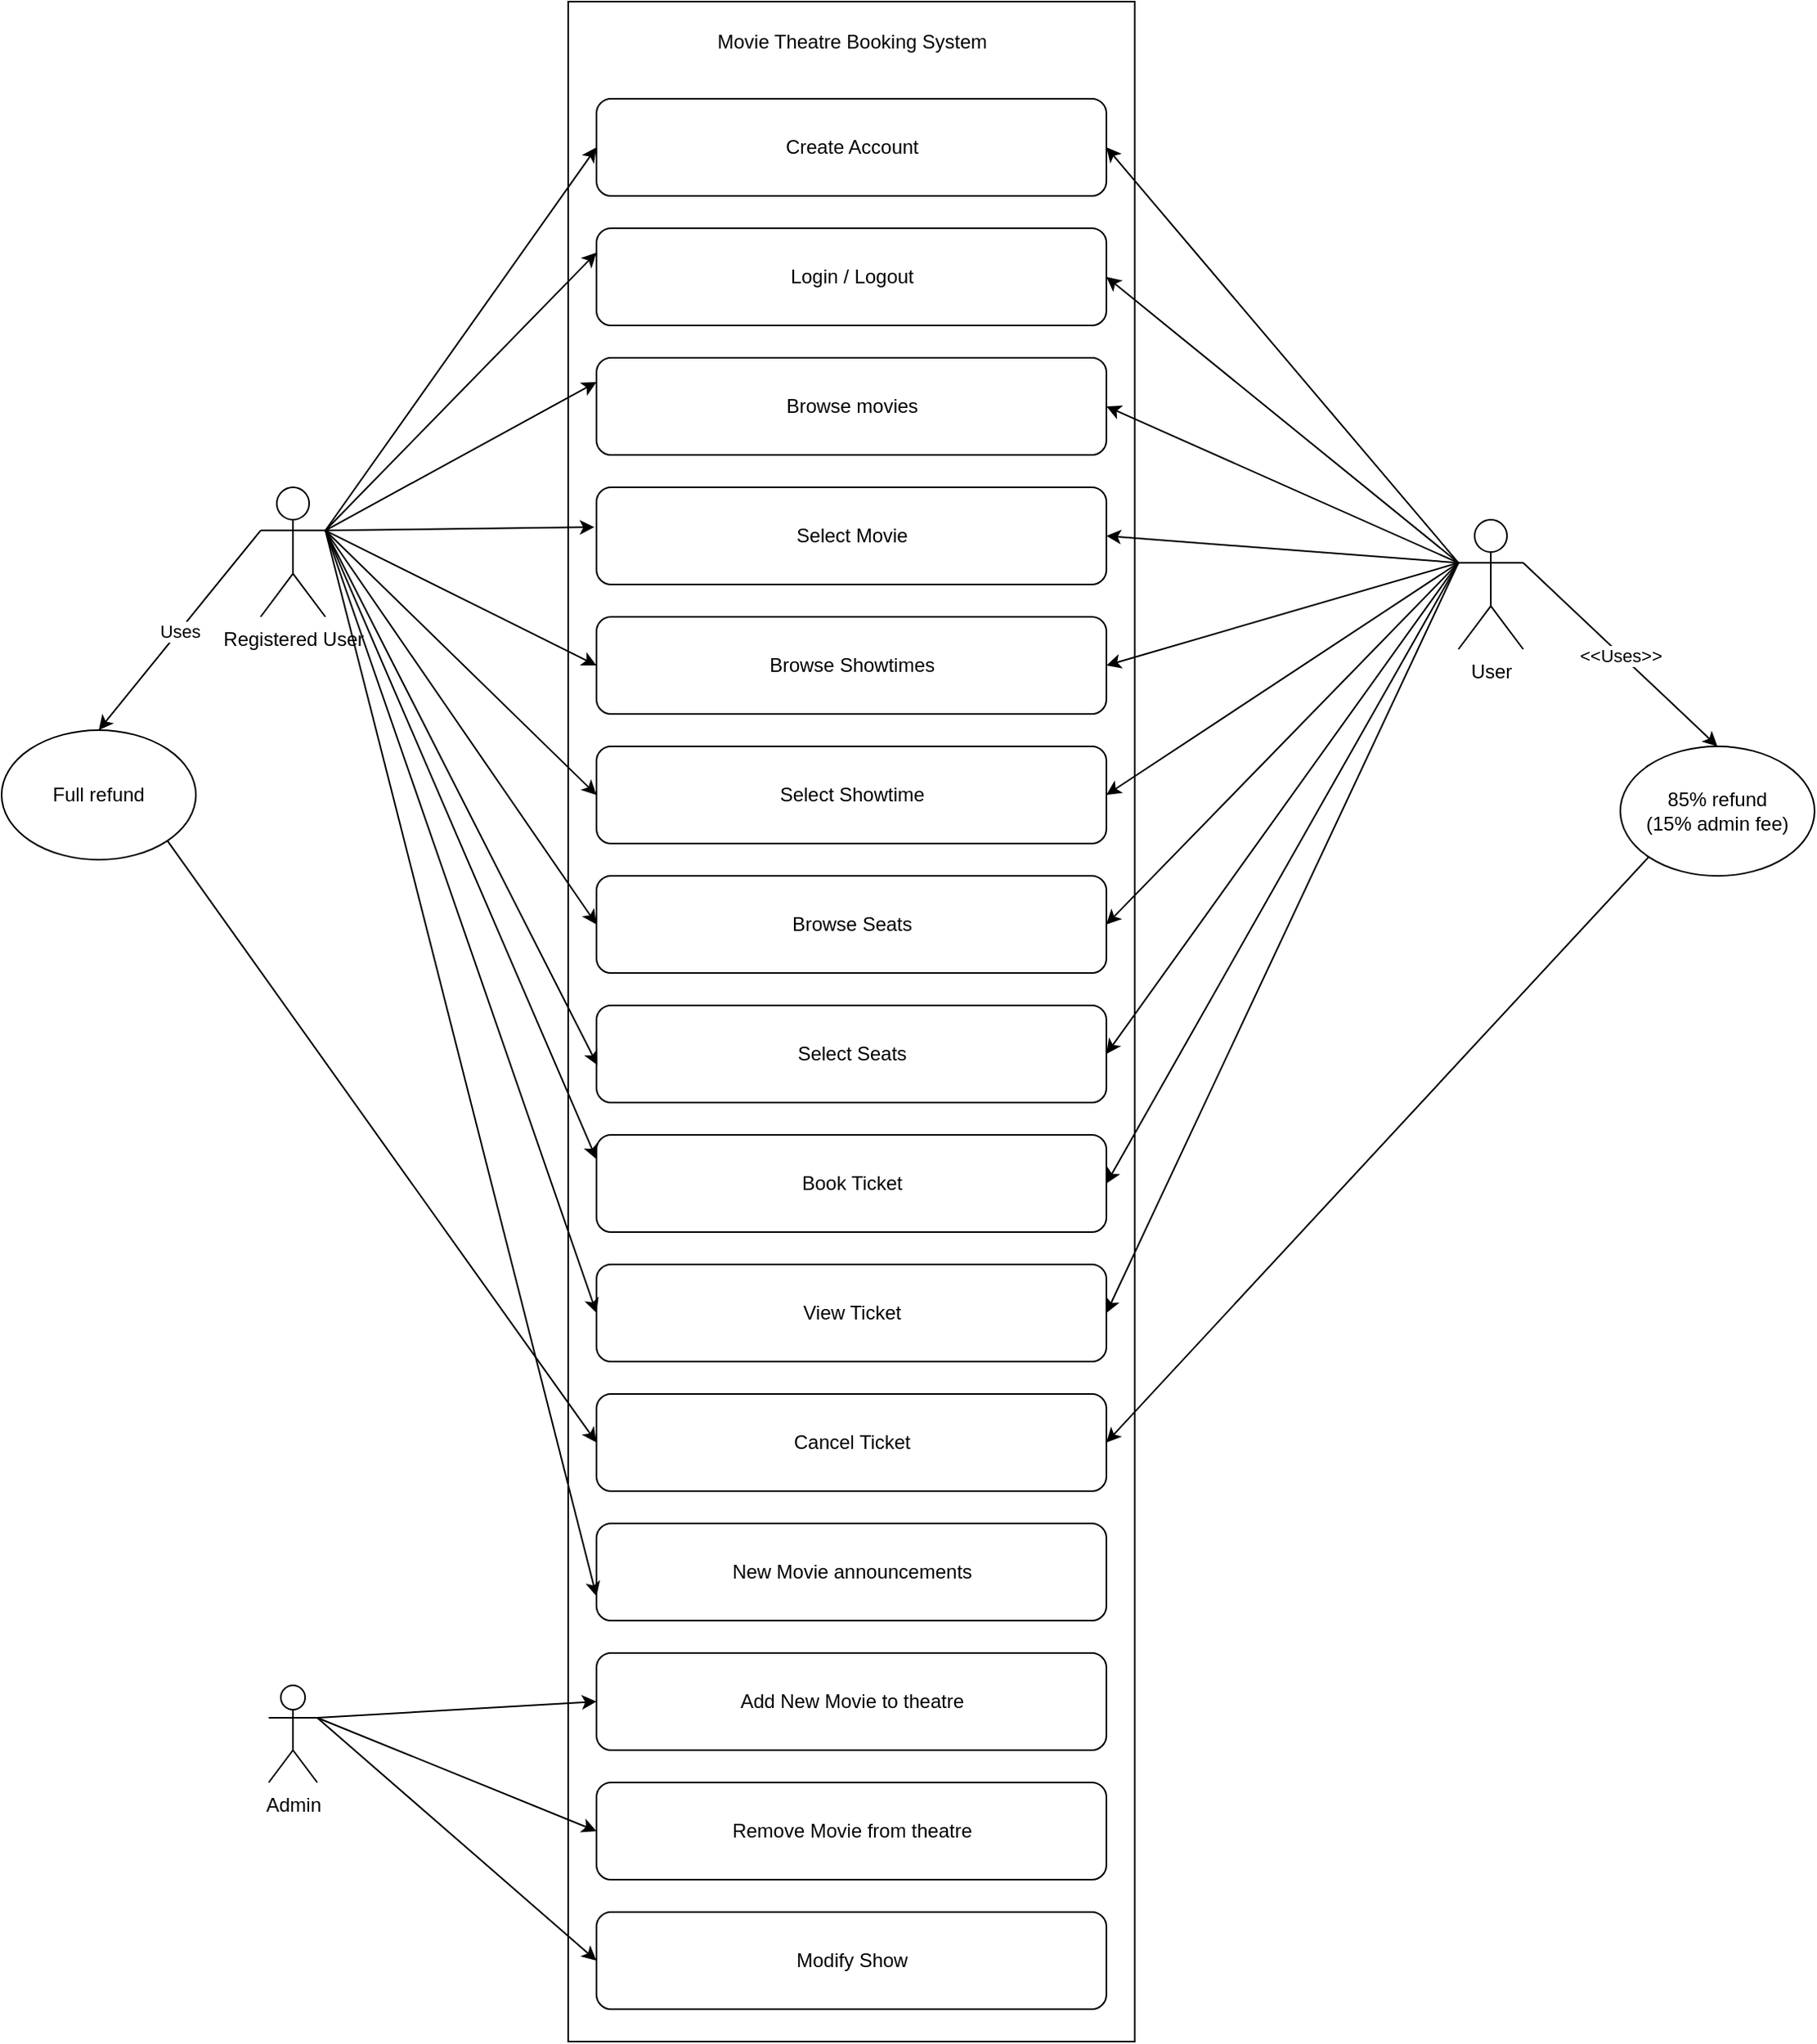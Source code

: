 <mxfile version="24.8.4">
  <diagram name="Page-1" id="nwYuj8YhUT7K4s6BtMZ8">
    <mxGraphModel dx="1431" dy="512" grid="1" gridSize="10" guides="1" tooltips="1" connect="1" arrows="1" fold="1" page="1" pageScale="1" pageWidth="850" pageHeight="1100" math="0" shadow="0">
      <root>
        <mxCell id="0" />
        <mxCell id="1" parent="0" />
        <mxCell id="RWUjUu0c_Xh_wzrPaRDe-2" value="" style="rounded=0;whiteSpace=wrap;html=1;" vertex="1" parent="1">
          <mxGeometry x="150" y="70" width="350" height="1260" as="geometry" />
        </mxCell>
        <mxCell id="RWUjUu0c_Xh_wzrPaRDe-3" value="Select Seats" style="rounded=1;whiteSpace=wrap;html=1;" vertex="1" parent="1">
          <mxGeometry x="167.5" y="690" width="315" height="60" as="geometry" />
        </mxCell>
        <mxCell id="RWUjUu0c_Xh_wzrPaRDe-5" value="Movie Theatre Booking System" style="text;html=1;align=center;verticalAlign=middle;whiteSpace=wrap;rounded=0;" vertex="1" parent="1">
          <mxGeometry x="202.5" y="80" width="245" height="30" as="geometry" />
        </mxCell>
        <mxCell id="RWUjUu0c_Xh_wzrPaRDe-6" value="Create Account" style="rounded=1;whiteSpace=wrap;html=1;" vertex="1" parent="1">
          <mxGeometry x="167.5" y="130" width="315" height="60" as="geometry" />
        </mxCell>
        <mxCell id="RWUjUu0c_Xh_wzrPaRDe-8" value="Login / Logout" style="rounded=1;whiteSpace=wrap;html=1;" vertex="1" parent="1">
          <mxGeometry x="167.5" y="210" width="315" height="60" as="geometry" />
        </mxCell>
        <mxCell id="RWUjUu0c_Xh_wzrPaRDe-9" value="Browse movies&lt;span style=&quot;caret-color: rgba(0, 0, 0, 0); color: rgba(0, 0, 0, 0); font-family: monospace; font-size: 0px; text-align: start; white-space: nowrap;&quot;&gt;%3CmxGraphModel%3E%3Croot%3E%3CmxCell%20id%3D%220%22%2F%3E%3CmxCell%20id%3D%221%22%20parent%3D%220%22%2F%3E%3CmxCell%20id%3D%222%22%20value%3D%22Create%20Account%22%20style%3D%22rounded%3D1%3BwhiteSpace%3Dwrap%3Bhtml%3D1%3B%22%20vertex%3D%221%22%20parent%3D%221%22%3E%3CmxGeometry%20x%3D%22167.5%22%20y%3D%22130%22%20width%3D%22315%22%20height%3D%2260%22%20as%3D%22geometry%22%2F%3E%3C%2FmxCell%3E%3C%2Froot%3E%3C%2FmxGraphModel%3E&lt;/span&gt;" style="rounded=1;whiteSpace=wrap;html=1;" vertex="1" parent="1">
          <mxGeometry x="167.5" y="290" width="315" height="60" as="geometry" />
        </mxCell>
        <mxCell id="RWUjUu0c_Xh_wzrPaRDe-10" value="Select Movie" style="rounded=1;whiteSpace=wrap;html=1;" vertex="1" parent="1">
          <mxGeometry x="167.5" y="370" width="315" height="60" as="geometry" />
        </mxCell>
        <mxCell id="RWUjUu0c_Xh_wzrPaRDe-11" value="Browse Seats" style="rounded=1;whiteSpace=wrap;html=1;" vertex="1" parent="1">
          <mxGeometry x="167.5" y="610" width="315" height="60" as="geometry" />
        </mxCell>
        <mxCell id="RWUjUu0c_Xh_wzrPaRDe-12" value="Browse Showtimes" style="rounded=1;whiteSpace=wrap;html=1;" vertex="1" parent="1">
          <mxGeometry x="167.5" y="450" width="315" height="60" as="geometry" />
        </mxCell>
        <mxCell id="RWUjUu0c_Xh_wzrPaRDe-13" value="Select Showtime" style="rounded=1;whiteSpace=wrap;html=1;" vertex="1" parent="1">
          <mxGeometry x="167.5" y="530" width="315" height="60" as="geometry" />
        </mxCell>
        <mxCell id="RWUjUu0c_Xh_wzrPaRDe-14" value="Book Ticket&lt;span style=&quot;caret-color: rgba(0, 0, 0, 0); color: rgba(0, 0, 0, 0); font-family: monospace; font-size: 0px; text-align: start; white-space: nowrap;&quot;&gt;%3CmxGraphModel%3E%3Croot%3E%3CmxCell%20id%3D%220%22%2F%3E%3CmxCell%20id%3D%221%22%20parent%3D%220%22%2F%3E%3CmxCell%20id%3D%222%22%20value%3D%22Create%20Account%22%20style%3D%22rounded%3D1%3BwhiteSpace%3Dwrap%3Bhtml%3D1%3B%22%20vertex%3D%221%22%20parent%3D%221%22%3E%3CmxGeometry%20x%3D%22167.5%22%20y%3D%22130%22%20width%3D%22315%22%20height%3D%2260%22%20as%3D%22geometry%22%2F%3E%3C%2FmxCell%3E%3C%2Froot%3E%3C%2FmxGraphModel%3E&lt;/span&gt;" style="rounded=1;whiteSpace=wrap;html=1;" vertex="1" parent="1">
          <mxGeometry x="167.5" y="770" width="315" height="60" as="geometry" />
        </mxCell>
        <mxCell id="RWUjUu0c_Xh_wzrPaRDe-15" value="View Ticket" style="rounded=1;whiteSpace=wrap;html=1;" vertex="1" parent="1">
          <mxGeometry x="167.5" y="850" width="315" height="60" as="geometry" />
        </mxCell>
        <mxCell id="RWUjUu0c_Xh_wzrPaRDe-16" value="Cancel Ticket" style="rounded=1;whiteSpace=wrap;html=1;" vertex="1" parent="1">
          <mxGeometry x="167.5" y="930" width="315" height="60" as="geometry" />
        </mxCell>
        <mxCell id="RWUjUu0c_Xh_wzrPaRDe-17" value="New Movie announcements" style="rounded=1;whiteSpace=wrap;html=1;" vertex="1" parent="1">
          <mxGeometry x="167.5" y="1010" width="315" height="60" as="geometry" />
        </mxCell>
        <mxCell id="RWUjUu0c_Xh_wzrPaRDe-18" value="Add New Movie to theatre&lt;span style=&quot;caret-color: rgba(0, 0, 0, 0); color: rgba(0, 0, 0, 0); font-family: monospace; font-size: 0px; text-align: start; white-space: nowrap;&quot;&gt;%3CmxGraphModel%3E%3Croot%3E%3CmxCell%20id%3D%220%22%2F%3E%3CmxCell%20id%3D%221%22%20parent%3D%220%22%2F%3E%3CmxCell%20id%3D%222%22%20value%3D%22Create%20Account%22%20style%3D%22rounded%3D1%3BwhiteSpace%3Dwrap%3Bhtml%3D1%3B%22%20vertex%3D%221%22%20parent%3D%221%22%3E%3CmxGeometry%20x%3D%22167.5%22%20y%3D%22130%22%20width%3D%22315%22%20height%3D%2260%22%20as%3D%22geometry%22%2F%3E%3C%2FmxCell%3E%3C%2Froot%3E%3C%2FmxGraphModel%3E to&lt;/span&gt;" style="rounded=1;whiteSpace=wrap;html=1;" vertex="1" parent="1">
          <mxGeometry x="167.5" y="1090" width="315" height="60" as="geometry" />
        </mxCell>
        <mxCell id="RWUjUu0c_Xh_wzrPaRDe-19" value="Remove Movie from theatre" style="rounded=1;whiteSpace=wrap;html=1;" vertex="1" parent="1">
          <mxGeometry x="167.5" y="1170" width="315" height="60" as="geometry" />
        </mxCell>
        <mxCell id="RWUjUu0c_Xh_wzrPaRDe-20" value="User" style="shape=umlActor;verticalLabelPosition=bottom;verticalAlign=top;html=1;outlineConnect=0;" vertex="1" parent="1">
          <mxGeometry x="700" y="390" width="40" height="80" as="geometry" />
        </mxCell>
        <mxCell id="RWUjUu0c_Xh_wzrPaRDe-21" value="Registered User" style="shape=umlActor;verticalLabelPosition=bottom;verticalAlign=top;html=1;outlineConnect=0;" vertex="1" parent="1">
          <mxGeometry x="-40" y="370" width="40" height="80" as="geometry" />
        </mxCell>
        <mxCell id="RWUjUu0c_Xh_wzrPaRDe-25" value="" style="endArrow=classic;html=1;rounded=0;entryX=1;entryY=0.5;entryDx=0;entryDy=0;exitX=0;exitY=0.333;exitDx=0;exitDy=0;exitPerimeter=0;" edge="1" parent="1" source="RWUjUu0c_Xh_wzrPaRDe-20" target="RWUjUu0c_Xh_wzrPaRDe-6">
          <mxGeometry width="50" height="50" relative="1" as="geometry">
            <mxPoint x="600" y="190" as="sourcePoint" />
            <mxPoint x="650" y="140" as="targetPoint" />
          </mxGeometry>
        </mxCell>
        <mxCell id="RWUjUu0c_Xh_wzrPaRDe-26" value="" style="endArrow=classic;html=1;rounded=0;exitX=0;exitY=0.333;exitDx=0;exitDy=0;exitPerimeter=0;entryX=1;entryY=0.5;entryDx=0;entryDy=0;" edge="1" parent="1" source="RWUjUu0c_Xh_wzrPaRDe-20" target="RWUjUu0c_Xh_wzrPaRDe-8">
          <mxGeometry width="50" height="50" relative="1" as="geometry">
            <mxPoint x="710" y="147" as="sourcePoint" />
            <mxPoint x="493" y="170" as="targetPoint" />
          </mxGeometry>
        </mxCell>
        <mxCell id="RWUjUu0c_Xh_wzrPaRDe-27" value="" style="endArrow=classic;html=1;rounded=0;entryX=1;entryY=0.5;entryDx=0;entryDy=0;exitX=0;exitY=0.333;exitDx=0;exitDy=0;exitPerimeter=0;" edge="1" parent="1" source="RWUjUu0c_Xh_wzrPaRDe-20" target="RWUjUu0c_Xh_wzrPaRDe-9">
          <mxGeometry width="50" height="50" relative="1" as="geometry">
            <mxPoint x="720" y="157" as="sourcePoint" />
            <mxPoint x="503" y="180" as="targetPoint" />
          </mxGeometry>
        </mxCell>
        <mxCell id="RWUjUu0c_Xh_wzrPaRDe-28" value="" style="endArrow=classic;html=1;rounded=0;entryX=1;entryY=0.5;entryDx=0;entryDy=0;exitX=0;exitY=0.333;exitDx=0;exitDy=0;exitPerimeter=0;" edge="1" parent="1" source="RWUjUu0c_Xh_wzrPaRDe-20" target="RWUjUu0c_Xh_wzrPaRDe-10">
          <mxGeometry width="50" height="50" relative="1" as="geometry">
            <mxPoint x="640" y="130" as="sourcePoint" />
            <mxPoint x="513" y="190" as="targetPoint" />
          </mxGeometry>
        </mxCell>
        <mxCell id="RWUjUu0c_Xh_wzrPaRDe-29" value="" style="endArrow=classic;html=1;rounded=0;entryX=1;entryY=0.5;entryDx=0;entryDy=0;exitX=0;exitY=0.333;exitDx=0;exitDy=0;exitPerimeter=0;" edge="1" parent="1" source="RWUjUu0c_Xh_wzrPaRDe-20" target="RWUjUu0c_Xh_wzrPaRDe-12">
          <mxGeometry width="50" height="50" relative="1" as="geometry">
            <mxPoint x="740" y="177" as="sourcePoint" />
            <mxPoint x="523" y="200" as="targetPoint" />
          </mxGeometry>
        </mxCell>
        <mxCell id="RWUjUu0c_Xh_wzrPaRDe-30" value="" style="endArrow=classic;html=1;rounded=0;entryX=1;entryY=0.5;entryDx=0;entryDy=0;exitX=0;exitY=0.333;exitDx=0;exitDy=0;exitPerimeter=0;" edge="1" parent="1" source="RWUjUu0c_Xh_wzrPaRDe-20" target="RWUjUu0c_Xh_wzrPaRDe-13">
          <mxGeometry width="50" height="50" relative="1" as="geometry">
            <mxPoint x="750" y="187" as="sourcePoint" />
            <mxPoint x="533" y="210" as="targetPoint" />
          </mxGeometry>
        </mxCell>
        <mxCell id="RWUjUu0c_Xh_wzrPaRDe-31" value="" style="endArrow=classic;html=1;rounded=0;entryX=1;entryY=0.5;entryDx=0;entryDy=0;exitX=0;exitY=0.333;exitDx=0;exitDy=0;exitPerimeter=0;" edge="1" parent="1" source="RWUjUu0c_Xh_wzrPaRDe-20" target="RWUjUu0c_Xh_wzrPaRDe-11">
          <mxGeometry width="50" height="50" relative="1" as="geometry">
            <mxPoint x="760" y="197" as="sourcePoint" />
            <mxPoint x="543" y="220" as="targetPoint" />
          </mxGeometry>
        </mxCell>
        <mxCell id="RWUjUu0c_Xh_wzrPaRDe-32" value="" style="endArrow=classic;html=1;rounded=0;entryX=1;entryY=0.5;entryDx=0;entryDy=0;exitX=0;exitY=0.333;exitDx=0;exitDy=0;exitPerimeter=0;" edge="1" parent="1" source="RWUjUu0c_Xh_wzrPaRDe-20" target="RWUjUu0c_Xh_wzrPaRDe-3">
          <mxGeometry width="50" height="50" relative="1" as="geometry">
            <mxPoint x="770" y="207" as="sourcePoint" />
            <mxPoint x="553" y="230" as="targetPoint" />
          </mxGeometry>
        </mxCell>
        <mxCell id="RWUjUu0c_Xh_wzrPaRDe-34" value="" style="endArrow=classic;html=1;rounded=0;entryX=1;entryY=0.5;entryDx=0;entryDy=0;exitX=0;exitY=0.333;exitDx=0;exitDy=0;exitPerimeter=0;" edge="1" parent="1" source="RWUjUu0c_Xh_wzrPaRDe-20" target="RWUjUu0c_Xh_wzrPaRDe-14">
          <mxGeometry width="50" height="50" relative="1" as="geometry">
            <mxPoint x="780" y="217" as="sourcePoint" />
            <mxPoint x="563" y="240" as="targetPoint" />
          </mxGeometry>
        </mxCell>
        <mxCell id="RWUjUu0c_Xh_wzrPaRDe-35" value="" style="endArrow=classic;html=1;rounded=0;entryX=1;entryY=0.5;entryDx=0;entryDy=0;exitX=0;exitY=0.333;exitDx=0;exitDy=0;exitPerimeter=0;" edge="1" parent="1" source="RWUjUu0c_Xh_wzrPaRDe-20" target="RWUjUu0c_Xh_wzrPaRDe-15">
          <mxGeometry width="50" height="50" relative="1" as="geometry">
            <mxPoint x="790" y="227" as="sourcePoint" />
            <mxPoint x="573" y="250" as="targetPoint" />
          </mxGeometry>
        </mxCell>
        <mxCell id="RWUjUu0c_Xh_wzrPaRDe-37" value="85% refund&lt;div&gt;(15% admin fee)&lt;/div&gt;" style="ellipse;whiteSpace=wrap;html=1;" vertex="1" parent="1">
          <mxGeometry x="800" y="530" width="120" height="80" as="geometry" />
        </mxCell>
        <mxCell id="RWUjUu0c_Xh_wzrPaRDe-39" value="" style="endArrow=classic;html=1;rounded=0;exitX=0;exitY=1;exitDx=0;exitDy=0;entryX=1;entryY=0.5;entryDx=0;entryDy=0;" edge="1" parent="1" source="RWUjUu0c_Xh_wzrPaRDe-37" target="RWUjUu0c_Xh_wzrPaRDe-16">
          <mxGeometry width="50" height="50" relative="1" as="geometry">
            <mxPoint x="420" y="800" as="sourcePoint" />
            <mxPoint x="470" y="750" as="targetPoint" />
          </mxGeometry>
        </mxCell>
        <mxCell id="RWUjUu0c_Xh_wzrPaRDe-40" value="" style="endArrow=classic;html=1;rounded=0;exitX=1;exitY=0.333;exitDx=0;exitDy=0;exitPerimeter=0;entryX=0.5;entryY=0;entryDx=0;entryDy=0;" edge="1" parent="1" source="RWUjUu0c_Xh_wzrPaRDe-20" target="RWUjUu0c_Xh_wzrPaRDe-37">
          <mxGeometry relative="1" as="geometry">
            <mxPoint x="730" y="670" as="sourcePoint" />
            <mxPoint x="830" y="670" as="targetPoint" />
          </mxGeometry>
        </mxCell>
        <mxCell id="RWUjUu0c_Xh_wzrPaRDe-41" value="&amp;lt;&amp;lt;Uses&amp;gt;&amp;gt;" style="edgeLabel;resizable=0;html=1;;align=center;verticalAlign=middle;" connectable="0" vertex="1" parent="RWUjUu0c_Xh_wzrPaRDe-40">
          <mxGeometry relative="1" as="geometry" />
        </mxCell>
        <mxCell id="RWUjUu0c_Xh_wzrPaRDe-43" value="" style="endArrow=classic;html=1;rounded=0;exitX=1;exitY=0.333;exitDx=0;exitDy=0;exitPerimeter=0;entryX=0;entryY=0.5;entryDx=0;entryDy=0;" edge="1" parent="1" source="RWUjUu0c_Xh_wzrPaRDe-21" target="RWUjUu0c_Xh_wzrPaRDe-6">
          <mxGeometry width="50" height="50" relative="1" as="geometry">
            <mxPoint x="120" y="390" as="sourcePoint" />
            <mxPoint x="170" y="340" as="targetPoint" />
          </mxGeometry>
        </mxCell>
        <mxCell id="RWUjUu0c_Xh_wzrPaRDe-44" value="" style="endArrow=classic;html=1;rounded=0;exitX=1;exitY=0.333;exitDx=0;exitDy=0;exitPerimeter=0;entryX=0;entryY=0.25;entryDx=0;entryDy=0;" edge="1" parent="1" source="RWUjUu0c_Xh_wzrPaRDe-21" target="RWUjUu0c_Xh_wzrPaRDe-8">
          <mxGeometry width="50" height="50" relative="1" as="geometry">
            <mxPoint x="10" y="407" as="sourcePoint" />
            <mxPoint x="178" y="170" as="targetPoint" />
          </mxGeometry>
        </mxCell>
        <mxCell id="RWUjUu0c_Xh_wzrPaRDe-45" value="" style="endArrow=classic;html=1;rounded=0;exitX=1;exitY=0.333;exitDx=0;exitDy=0;exitPerimeter=0;entryX=0;entryY=0.25;entryDx=0;entryDy=0;" edge="1" parent="1" source="RWUjUu0c_Xh_wzrPaRDe-21" target="RWUjUu0c_Xh_wzrPaRDe-9">
          <mxGeometry width="50" height="50" relative="1" as="geometry">
            <mxPoint x="20" y="417" as="sourcePoint" />
            <mxPoint x="188" y="180" as="targetPoint" />
          </mxGeometry>
        </mxCell>
        <mxCell id="RWUjUu0c_Xh_wzrPaRDe-46" value="" style="endArrow=classic;html=1;rounded=0;exitX=1;exitY=0.333;exitDx=0;exitDy=0;exitPerimeter=0;entryX=-0.004;entryY=0.41;entryDx=0;entryDy=0;entryPerimeter=0;" edge="1" parent="1" source="RWUjUu0c_Xh_wzrPaRDe-21" target="RWUjUu0c_Xh_wzrPaRDe-10">
          <mxGeometry width="50" height="50" relative="1" as="geometry">
            <mxPoint x="30" y="427" as="sourcePoint" />
            <mxPoint x="198" y="190" as="targetPoint" />
          </mxGeometry>
        </mxCell>
        <mxCell id="RWUjUu0c_Xh_wzrPaRDe-47" value="" style="endArrow=classic;html=1;rounded=0;exitX=1;exitY=0.333;exitDx=0;exitDy=0;exitPerimeter=0;entryX=0;entryY=0.5;entryDx=0;entryDy=0;" edge="1" parent="1" source="RWUjUu0c_Xh_wzrPaRDe-21" target="RWUjUu0c_Xh_wzrPaRDe-12">
          <mxGeometry width="50" height="50" relative="1" as="geometry">
            <mxPoint x="40" y="437" as="sourcePoint" />
            <mxPoint x="208" y="200" as="targetPoint" />
          </mxGeometry>
        </mxCell>
        <mxCell id="RWUjUu0c_Xh_wzrPaRDe-48" value="" style="endArrow=classic;html=1;rounded=0;exitX=1;exitY=0.333;exitDx=0;exitDy=0;exitPerimeter=0;entryX=0;entryY=0.5;entryDx=0;entryDy=0;" edge="1" parent="1" source="RWUjUu0c_Xh_wzrPaRDe-21" target="RWUjUu0c_Xh_wzrPaRDe-13">
          <mxGeometry width="50" height="50" relative="1" as="geometry">
            <mxPoint x="50" y="447" as="sourcePoint" />
            <mxPoint x="218" y="210" as="targetPoint" />
          </mxGeometry>
        </mxCell>
        <mxCell id="RWUjUu0c_Xh_wzrPaRDe-49" value="" style="endArrow=classic;html=1;rounded=0;exitX=1;exitY=0.333;exitDx=0;exitDy=0;exitPerimeter=0;entryX=0;entryY=0.5;entryDx=0;entryDy=0;" edge="1" parent="1" source="RWUjUu0c_Xh_wzrPaRDe-21" target="RWUjUu0c_Xh_wzrPaRDe-11">
          <mxGeometry width="50" height="50" relative="1" as="geometry">
            <mxPoint x="60" y="457" as="sourcePoint" />
            <mxPoint x="228" y="220" as="targetPoint" />
          </mxGeometry>
        </mxCell>
        <mxCell id="RWUjUu0c_Xh_wzrPaRDe-50" value="" style="endArrow=classic;html=1;rounded=0;exitX=1;exitY=0.333;exitDx=0;exitDy=0;exitPerimeter=0;entryX=0.002;entryY=0.616;entryDx=0;entryDy=0;entryPerimeter=0;" edge="1" parent="1" source="RWUjUu0c_Xh_wzrPaRDe-21" target="RWUjUu0c_Xh_wzrPaRDe-3">
          <mxGeometry width="50" height="50" relative="1" as="geometry">
            <mxPoint x="-40" y="697" as="sourcePoint" />
            <mxPoint x="128" y="460" as="targetPoint" />
          </mxGeometry>
        </mxCell>
        <mxCell id="RWUjUu0c_Xh_wzrPaRDe-51" value="" style="endArrow=classic;html=1;rounded=0;exitX=1;exitY=0.333;exitDx=0;exitDy=0;exitPerimeter=0;entryX=0;entryY=0.25;entryDx=0;entryDy=0;" edge="1" parent="1" source="RWUjUu0c_Xh_wzrPaRDe-21" target="RWUjUu0c_Xh_wzrPaRDe-14">
          <mxGeometry width="50" height="50" relative="1" as="geometry">
            <mxPoint x="-60" y="788.5" as="sourcePoint" />
            <mxPoint x="108" y="551.5" as="targetPoint" />
          </mxGeometry>
        </mxCell>
        <mxCell id="RWUjUu0c_Xh_wzrPaRDe-52" value="" style="endArrow=classic;html=1;rounded=0;exitX=1;exitY=0.333;exitDx=0;exitDy=0;exitPerimeter=0;entryX=0;entryY=0.5;entryDx=0;entryDy=0;" edge="1" parent="1" source="RWUjUu0c_Xh_wzrPaRDe-21" target="RWUjUu0c_Xh_wzrPaRDe-15">
          <mxGeometry width="50" height="50" relative="1" as="geometry">
            <mxPoint x="-120" y="807" as="sourcePoint" />
            <mxPoint x="48" y="570" as="targetPoint" />
          </mxGeometry>
        </mxCell>
        <mxCell id="RWUjUu0c_Xh_wzrPaRDe-53" value="" style="endArrow=classic;html=1;rounded=0;entryX=0;entryY=0.5;entryDx=0;entryDy=0;exitX=1;exitY=1;exitDx=0;exitDy=0;" edge="1" parent="1" source="RWUjUu0c_Xh_wzrPaRDe-54" target="RWUjUu0c_Xh_wzrPaRDe-16">
          <mxGeometry width="50" height="50" relative="1" as="geometry">
            <mxPoint x="-150" y="827" as="sourcePoint" />
            <mxPoint x="18" y="590" as="targetPoint" />
          </mxGeometry>
        </mxCell>
        <mxCell id="RWUjUu0c_Xh_wzrPaRDe-54" value="Full refund" style="ellipse;whiteSpace=wrap;html=1;" vertex="1" parent="1">
          <mxGeometry x="-200" y="520" width="120" height="80" as="geometry" />
        </mxCell>
        <mxCell id="RWUjUu0c_Xh_wzrPaRDe-55" value="" style="endArrow=classic;html=1;rounded=0;entryX=0.5;entryY=0;entryDx=0;entryDy=0;exitX=0;exitY=0.333;exitDx=0;exitDy=0;exitPerimeter=0;" edge="1" parent="1" source="RWUjUu0c_Xh_wzrPaRDe-21" target="RWUjUu0c_Xh_wzrPaRDe-54">
          <mxGeometry relative="1" as="geometry">
            <mxPoint x="-180" y="420" as="sourcePoint" />
            <mxPoint x="-80" y="420" as="targetPoint" />
          </mxGeometry>
        </mxCell>
        <mxCell id="RWUjUu0c_Xh_wzrPaRDe-56" value="Uses" style="edgeLabel;resizable=0;html=1;;align=center;verticalAlign=middle;" connectable="0" vertex="1" parent="RWUjUu0c_Xh_wzrPaRDe-55">
          <mxGeometry relative="1" as="geometry" />
        </mxCell>
        <mxCell id="RWUjUu0c_Xh_wzrPaRDe-58" value="" style="endArrow=classic;html=1;rounded=0;entryX=0;entryY=0.75;entryDx=0;entryDy=0;exitX=1;exitY=0.333;exitDx=0;exitDy=0;exitPerimeter=0;" edge="1" parent="1" source="RWUjUu0c_Xh_wzrPaRDe-21" target="RWUjUu0c_Xh_wzrPaRDe-17">
          <mxGeometry width="50" height="50" relative="1" as="geometry">
            <mxPoint x="-10" y="550" as="sourcePoint" />
            <mxPoint x="110" y="750" as="targetPoint" />
          </mxGeometry>
        </mxCell>
        <mxCell id="RWUjUu0c_Xh_wzrPaRDe-62" value="Modify Show" style="rounded=1;whiteSpace=wrap;html=1;" vertex="1" parent="1">
          <mxGeometry x="167.5" y="1250" width="315" height="60" as="geometry" />
        </mxCell>
        <mxCell id="RWUjUu0c_Xh_wzrPaRDe-63" value="Admin" style="shape=umlActor;verticalLabelPosition=bottom;verticalAlign=top;html=1;outlineConnect=0;" vertex="1" parent="1">
          <mxGeometry x="-35" y="1110" width="30" height="60" as="geometry" />
        </mxCell>
        <mxCell id="RWUjUu0c_Xh_wzrPaRDe-66" value="" style="endArrow=classic;html=1;rounded=0;exitX=1;exitY=0.333;exitDx=0;exitDy=0;exitPerimeter=0;entryX=0;entryY=0.5;entryDx=0;entryDy=0;" edge="1" parent="1" source="RWUjUu0c_Xh_wzrPaRDe-63" target="RWUjUu0c_Xh_wzrPaRDe-18">
          <mxGeometry width="50" height="50" relative="1" as="geometry">
            <mxPoint x="140" y="1150" as="sourcePoint" />
            <mxPoint x="190" y="1100" as="targetPoint" />
          </mxGeometry>
        </mxCell>
        <mxCell id="RWUjUu0c_Xh_wzrPaRDe-67" value="" style="endArrow=classic;html=1;rounded=0;entryX=0;entryY=0.5;entryDx=0;entryDy=0;exitX=1;exitY=0.333;exitDx=0;exitDy=0;exitPerimeter=0;" edge="1" parent="1" source="RWUjUu0c_Xh_wzrPaRDe-63" target="RWUjUu0c_Xh_wzrPaRDe-19">
          <mxGeometry width="50" height="50" relative="1" as="geometry">
            <mxPoint x="140" y="1150" as="sourcePoint" />
            <mxPoint x="190" y="1100" as="targetPoint" />
          </mxGeometry>
        </mxCell>
        <mxCell id="RWUjUu0c_Xh_wzrPaRDe-68" value="" style="endArrow=classic;html=1;rounded=0;exitX=1;exitY=0.333;exitDx=0;exitDy=0;exitPerimeter=0;entryX=0;entryY=0.5;entryDx=0;entryDy=0;" edge="1" parent="1" source="RWUjUu0c_Xh_wzrPaRDe-63" target="RWUjUu0c_Xh_wzrPaRDe-62">
          <mxGeometry width="50" height="50" relative="1" as="geometry">
            <mxPoint x="140" y="1150" as="sourcePoint" />
            <mxPoint x="190" y="1100" as="targetPoint" />
          </mxGeometry>
        </mxCell>
      </root>
    </mxGraphModel>
  </diagram>
</mxfile>
